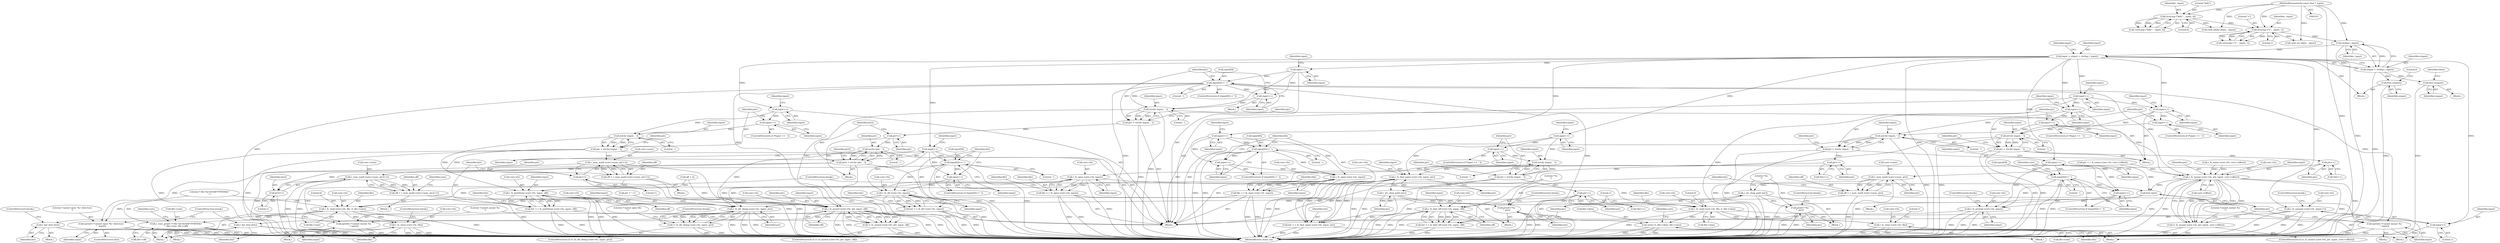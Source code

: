 digraph "0_radare2_65000a7fd9eea62359e6d6714f17b94a99a82edd@API" {
"1000151" [label="(Call,strdup (_input))"];
"1000138" [label="(Call,strncmp (\"v\", _input, 1))"];
"1000127" [label="(Call,strncmp (\"kdir\", _input, 4))"];
"1000103" [label="(MethodParameterIn,const char *_input)"];
"1000147" [label="(Call,input = oinput = strdup (_input))"];
"1000158" [label="(Call,input++)"];
"1000161" [label="(Call,input[0]==' ')"];
"1000167" [label="(Call,input++)"];
"1000171" [label="(Call,strchr (input, ' '))"];
"1000169" [label="(Call,ptr = strchr (input, ' '))"];
"1000181" [label="(Call,ptr++)"];
"1000185" [label="(Call,strchr (ptr, ' '))"];
"1000183" [label="(Call,ptr2 = strchr (ptr, ' '))"];
"1000197" [label="(Call,r_num_math (core->num, ptr2+1))"];
"1000195" [label="(Call,off = r_num_math (core->num, ptr2+1))"];
"1000206" [label="(Call,r_fs_mount (core->fs, ptr, input, off))"];
"1000205" [label="(Call,!r_fs_mount (core->fs, ptr, input, off))"];
"1000214" [label="(Call,eprintf (\"Cannot mount %s\n\", input))"];
"1000201" [label="(Call,ptr2+1)"];
"1000236" [label="(Call,r_fs_mount (core->fs, ptr, input, core->offset))"];
"1000235" [label="(Call,!r_fs_mount (core->fs, ptr, input, core->offset))"];
"1000246" [label="(Call,eprintf (\"Cannot mount %s\n\", input))"];
"1000249" [label="(Call,free (ptr))"];
"1000253" [label="(Call,r_fs_umount (core->fs, input+1))"];
"1000257" [label="(Call,input+1)"];
"1000307" [label="(Call,input++)"];
"1000310" [label="(Call,input[0]==' ')"];
"1000315" [label="(Call,input++)"];
"1000319" [label="(Call,r_fs_dir (core->fs, input))"];
"1000317" [label="(Call,list = r_fs_dir (core->fs, input))"];
"1000336" [label="(Call,r_list_free (list))"];
"1000339" [label="(Call,eprintf (\"Cannot open '%s' directory\n\", input))"];
"1000344" [label="(Call,input++)"];
"1000351" [label="(Call,input++)"];
"1000355" [label="(Call,strchr (input, ' '))"];
"1000353" [label="(Call,ptr = strchr (input, ' '))"];
"1000367" [label="(Call,r_num_math (core->num, ptr+1))"];
"1000365" [label="(Call,off = r_num_math (core->num, ptr+1))"];
"1000376" [label="(Call,r_fs_partitions (core->fs, input, off))"];
"1000374" [label="(Call,list = r_fs_partitions (core->fs, input, off))"];
"1000404" [label="(Call,r_list_free (list))"];
"1000371" [label="(Call,ptr+1)"];
"1000411" [label="(Call,input++)"];
"1000414" [label="(Call,input[0]==' ')"];
"1000419" [label="(Call,input++)"];
"1000423" [label="(Call,r_fs_open (core->fs, input))"];
"1000421" [label="(Call,file = r_fs_open (core->fs, input))"];
"1000431" [label="(Call,r_fs_read (core->fs, file, 0, file->size))"];
"1000440" [label="(Call,r_cons_printf (\"f file %d 0x%08\"PFMT64x\"\n\", file->size, file->off))"];
"1000448" [label="(Call,r_fs_close (core->fs, file))"];
"1000458" [label="(Call,input++)"];
"1000465" [label="(Call,input++)"];
"1000469" [label="(Call,strchr (input, ' '))"];
"1000467" [label="(Call,ptr = strchr (input, ' '))"];
"1000476" [label="(Call,ptr++)"];
"1000522" [label="(Call,r_fs_dir_dump (core->fs, input, ptr))"];
"1000521" [label="(Call,!r_fs_dir_dump (core->fs, input, ptr))"];
"1000485" [label="(Call,r_fs_open (core->fs, input))"];
"1000483" [label="(Call,file = r_fs_open (core->fs, input))"];
"1000493" [label="(Call,r_fs_read (core->fs, file, 0, file->size))"];
"1000502" [label="(Call,write (1, file->data, file->size))"];
"1000510" [label="(Call,r_fs_close (core->fs, file))"];
"1000532" [label="(Call,input++)"];
"1000543" [label="(Call,input++)"];
"1000550" [label="(Call,input++)"];
"1000554" [label="(Call,strchr (input, ' '))"];
"1000552" [label="(Call,ptr = strchr (input, ' '))"];
"1000562" [label="(Call,ptr++)"];
"1000567" [label="(Call,r_fs_find_name (core->fs, input, ptr))"];
"1000565" [label="(Call,list = r_fs_find_name (core->fs, input, ptr))"];
"1000574" [label="(Call,r_str_chop_path (ptr))"];
"1000576" [label="(Call,printf (\"%s\n\", ptr))"];
"1000584" [label="(Call,input++)"];
"1000591" [label="(Call,input++)"];
"1000595" [label="(Call,strchr (input, ' '))"];
"1000593" [label="(Call,ptr = strchr (input, ' '))"];
"1000603" [label="(Call,ptr++)"];
"1000609" [label="(Call,r_num_math (core->num, ptr))"];
"1000607" [label="(Call,off = r_num_math (core->num, ptr))"];
"1000616" [label="(Call,r_fs_find_off (core->fs, input, off))"];
"1000614" [label="(Call,list = r_fs_find_off (core->fs, input, off))"];
"1000623" [label="(Call,r_str_chop_path (ptr))"];
"1000625" [label="(Call,printf (\"%s\n\", ptr))"];
"1000643" [label="(Call,input++)"];
"1000646" [label="(Call,input[0]==' ')"];
"1000651" [label="(Call,input++)"];
"1000653" [label="(Call,r_fs_prompt (core->fs, input))"];
"1000149" [label="(Call,oinput = strdup (_input))"];
"1000639" [label="(Call,free (oinput))"];
"1000672" [label="(Call,free (oinput))"];
"1000133" [label="(Call,cmd_mkdir (data, _input))"];
"1000204" [label="(ControlStructure,if (!r_fs_mount (core->fs, ptr, input, off)))"];
"1000465" [label="(Call,input++)"];
"1000576" [label="(Call,printf (\"%s\n\", ptr))"];
"1000241" [label="(Identifier,input)"];
"1000657" [label="(Identifier,input)"];
"1000359" [label="(Identifier,ptr)"];
"1000137" [label="(Call,!strncmp (\"v\", _input, 1))"];
"1000491" [label="(Identifier,file)"];
"1000523" [label="(Call,core->fs)"];
"1000645" [label="(ControlStructure,if (input[0]==' '))"];
"1000651" [label="(Call,input++)"];
"1000544" [label="(Identifier,input)"];
"1000420" [label="(Identifier,input)"];
"1000507" [label="(Call,file->size)"];
"1000573" [label="(Block,)"];
"1000463" [label="(Identifier,input)"];
"1000367" [label="(Call,r_num_math (core->num, ptr+1))"];
"1000536" [label="(Identifier,input)"];
"1000416" [label="(Identifier,input)"];
"1000203" [label="(Literal,1)"];
"1000492" [label="(Block,)"];
"1000597" [label="(Literal,' ')"];
"1000458" [label="(Call,input++)"];
"1000623" [label="(Call,r_str_chop_path (ptr))"];
"1000166" [label="(Block,)"];
"1000642" [label="(Identifier,false)"];
"1000484" [label="(Identifier,file)"];
"1000552" [label="(Call,ptr = strchr (input, ' '))"];
"1000257" [label="(Call,input+1)"];
"1000503" [label="(Literal,1)"];
"1000357" [label="(Literal,' ')"];
"1000567" [label="(Call,r_fs_find_name (core->fs, input, ptr))"];
"1000187" [label="(Literal,' ')"];
"1000250" [label="(Identifier,ptr)"];
"1000129" [label="(Identifier,_input)"];
"1000604" [label="(Identifier,ptr)"];
"1000442" [label="(Call,file->size)"];
"1000127" [label="(Call,strncmp (\"kdir\", _input, 4))"];
"1000183" [label="(Call,ptr2 = strchr (ptr, ' '))"];
"1000510" [label="(Call,r_fs_close (core->fs, file))"];
"1000609" [label="(Call,r_num_math (core->num, ptr))"];
"1000615" [label="(Identifier,list)"];
"1000201" [label="(Call,ptr2+1)"];
"1000498" [label="(Literal,0)"];
"1000213" [label="(Block,)"];
"1000375" [label="(Identifier,list)"];
"1000548" [label="(Identifier,input)"];
"1000405" [label="(Identifier,list)"];
"1000675" [label="(Literal,0)"];
"1000432" [label="(Call,core->fs)"];
"1000676" [label="(MethodReturn,static int)"];
"1000139" [label="(Literal,\"v\")"];
"1000260" [label="(ControlStructure,break;)"];
"1000473" [label="(Identifier,ptr)"];
"1000553" [label="(Identifier,ptr)"];
"1000175" [label="(Identifier,ptr)"];
"1000371" [label="(Call,ptr+1)"];
"1000497" [label="(Identifier,file)"];
"1000624" [label="(Identifier,ptr)"];
"1000456" [label="(ControlStructure,break;)"];
"1000312" [label="(Identifier,input)"];
"1000450" [label="(Identifier,core)"];
"1000325" [label="(Identifier,list)"];
"1000308" [label="(Identifier,input)"];
"1000355" [label="(Call,strchr (input, ' '))"];
"1000172" [label="(Identifier,input)"];
"1000470" [label="(Identifier,input)"];
"1000246" [label="(Call,eprintf (\"Cannot mount %s\n\", input))"];
"1000404" [label="(Call,r_list_free (list))"];
"1000486" [label="(Call,core->fs)"];
"1000181" [label="(Call,ptr++)"];
"1000316" [label="(Identifier,input)"];
"1000594" [label="(Identifier,ptr)"];
"1000339" [label="(Call,eprintf (\"Cannot open '%s' directory\n\", input))"];
"1000185" [label="(Call,strchr (ptr, ' '))"];
"1000423" [label="(Call,r_fs_open (core->fs, input))"];
"1000165" [label="(Literal,' ')"];
"1000460" [label="(ControlStructure,if (*input == ' '))"];
"1000173" [label="(Literal,' ')"];
"1000258" [label="(Identifier,input)"];
"1000520" [label="(ControlStructure,if (!r_fs_dir_dump (core->fs, input, ptr)))"];
"1000526" [label="(Identifier,input)"];
"1000596" [label="(Identifier,input)"];
"1000336" [label="(Call,r_list_free (list))"];
"1000366" [label="(Identifier,off)"];
"1000592" [label="(Identifier,input)"];
"1000168" [label="(Identifier,input)"];
"1000480" [label="(Call,ptr = \"./\")"];
"1000568" [label="(Call,core->fs)"];
"1000152" [label="(Identifier,_input)"];
"1000253" [label="(Call,r_fs_umount (core->fs, input+1))"];
"1000424" [label="(Call,core->fs)"];
"1000565" [label="(Call,list = r_fs_find_name (core->fs, input, ptr))"];
"1000625" [label="(Call,printf (\"%s\n\", ptr))"];
"1000212" [label="(Identifier,off)"];
"1000381" [label="(Identifier,off)"];
"1000429" [label="(Identifier,file)"];
"1000159" [label="(Identifier,input)"];
"1000198" [label="(Call,core->num)"];
"1000140" [label="(Identifier,_input)"];
"1000537" [label="(Block,)"];
"1000162" [label="(Call,input[0])"];
"1000595" [label="(Call,strchr (input, ' '))"];
"1000418" [label="(Literal,' ')"];
"1000485" [label="(Call,r_fs_open (core->fs, input))"];
"1000138" [label="(Call,strncmp (\"v\", _input, 1))"];
"1000415" [label="(Call,input[0])"];
"1000419" [label="(Call,input++)"];
"1000341" [label="(Identifier,input)"];
"1000144" [label="(Call,cmd_mv (data, _input))"];
"1000550" [label="(Call,input++)"];
"1000554" [label="(Call,strchr (input, ' '))"];
"1000345" [label="(Identifier,input)"];
"1000259" [label="(Literal,1)"];
"1000571" [label="(Identifier,input)"];
"1000577" [label="(Literal,\"%s\n\")"];
"1000672" [label="(Call,free (oinput))"];
"1000189" [label="(Identifier,ptr2)"];
"1000376" [label="(Call,r_fs_partitions (core->fs, input, off))"];
"1000555" [label="(Identifier,input)"];
"1000384" [label="(Block,)"];
"1000235" [label="(Call,!r_fs_mount (core->fs, ptr, input, core->offset))"];
"1000323" [label="(Identifier,input)"];
"1000245" [label="(Block,)"];
"1000242" [label="(Call,core->offset)"];
"1000326" [label="(Block,)"];
"1000352" [label="(Identifier,input)"];
"1000437" [label="(Call,file->size)"];
"1000148" [label="(Identifier,input)"];
"1000530" [label="(ControlStructure,break;)"];
"1000412" [label="(Identifier,input)"];
"1000543" [label="(Call,input++)"];
"1000511" [label="(Call,core->fs)"];
"1000561" [label="(Call,*ptr++)"];
"1000448" [label="(Call,r_fs_close (core->fs, file))"];
"1000216" [label="(Identifier,input)"];
"1000427" [label="(Identifier,input)"];
"1000586" [label="(ControlStructure,if (*input == ' '))"];
"1000643" [label="(Call,input++)"];
"1000582" [label="(ControlStructure,break;)"];
"1000104" [label="(Block,)"];
"1000655" [label="(Identifier,core)"];
"1000151" [label="(Call,strdup (_input))"];
"1000169" [label="(Call,ptr = strchr (input, ' '))"];
"1000459" [label="(Identifier,input)"];
"1000493" [label="(Call,r_fs_read (core->fs, file, 0, file->size))"];
"1000190" [label="(Block,)"];
"1000161" [label="(Call,input[0]==' ')"];
"1000532" [label="(Call,input++)"];
"1000452" [label="(Identifier,file)"];
"1000440" [label="(Call,r_cons_printf (\"f file %d 0x%08\"PFMT64x\"\n\", file->size, file->off))"];
"1000409" [label="(ControlStructure,break;)"];
"1000613" [label="(Identifier,ptr)"];
"1000254" [label="(Call,core->fs)"];
"1000476" [label="(Call,ptr++)"];
"1000499" [label="(Call,file->size)"];
"1000585" [label="(Identifier,input)"];
"1000626" [label="(Literal,\"%s\n\")"];
"1000141" [label="(Literal,1)"];
"1000627" [label="(Identifier,ptr)"];
"1000186" [label="(Identifier,ptr)"];
"1000184" [label="(Identifier,ptr2)"];
"1000411" [label="(Call,input++)"];
"1000309" [label="(ControlStructure,if (input[0]==' '))"];
"1000435" [label="(Identifier,file)"];
"1000195" [label="(Call,off = r_num_math (core->num, ptr2+1))"];
"1000342" [label="(ControlStructure,break;)"];
"1000383" [label="(Identifier,list)"];
"1000558" [label="(Identifier,ptr)"];
"1000155" [label="(Identifier,input)"];
"1000314" [label="(Literal,' ')"];
"1000380" [label="(Identifier,input)"];
"1000638" [label="(Block,)"];
"1000337" [label="(Identifier,list)"];
"1000521" [label="(Call,!r_fs_dir_dump (core->fs, input, ptr))"];
"1000644" [label="(Identifier,input)"];
"1000377" [label="(Call,core->fs)"];
"1000647" [label="(Call,input[0])"];
"1000315" [label="(Call,input++)"];
"1000211" [label="(Identifier,input)"];
"1000344" [label="(Call,input++)"];
"1000240" [label="(Identifier,ptr)"];
"1000234" [label="(ControlStructure,if (!r_fs_mount (core->fs, ptr, input, core->offset)))"];
"1000441" [label="(Literal,\"f file %d 0x%08\"PFMT64x\"\n\")"];
"1000489" [label="(Identifier,input)"];
"1000197" [label="(Call,r_num_math (core->num, ptr2+1))"];
"1000126" [label="(Call,!strncmp (\"kdir\", _input, 4))"];
"1000475" [label="(Call,*ptr++)"];
"1000620" [label="(Identifier,input)"];
"1000248" [label="(Identifier,input)"];
"1000374" [label="(Call,list = r_fs_partitions (core->fs, input, off))"];
"1000468" [label="(Identifier,ptr)"];
"1000318" [label="(Identifier,list)"];
"1000176" [label="(Block,)"];
"1000431" [label="(Call,r_fs_read (core->fs, file, 0, file->size))"];
"1000614" [label="(Call,list = r_fs_find_off (core->fs, input, off))"];
"1000170" [label="(Identifier,ptr)"];
"1000658" [label="(ControlStructure,break;)"];
"1000351" [label="(Call,input++)"];
"1000650" [label="(Literal,' ')"];
"1000639" [label="(Call,free (oinput))"];
"1000494" [label="(Call,core->fs)"];
"1000522" [label="(Call,r_fs_dir_dump (core->fs, input, ptr))"];
"1000516" [label="(Literal,1)"];
"1000483" [label="(Call,file = r_fs_open (core->fs, input))"];
"1000654" [label="(Call,core->fs)"];
"1000158" [label="(Call,input++)"];
"1000196" [label="(Identifier,off)"];
"1000346" [label="(ControlStructure,if (*input == ' '))"];
"1000502" [label="(Call,write (1, file->data, file->size))"];
"1000349" [label="(Identifier,input)"];
"1000149" [label="(Call,oinput = strdup (_input))"];
"1000163" [label="(Identifier,input)"];
"1000607" [label="(Call,off = r_num_math (core->num, ptr))"];
"1000223" [label="(Call,r_fs_name (core->fs, core->offset))"];
"1000445" [label="(Call,file->off)"];
"1000545" [label="(ControlStructure,if (*input == ' '))"];
"1000365" [label="(Call,off = r_num_math (core->num, ptr+1))"];
"1000574" [label="(Call,r_str_chop_path (ptr))"];
"1000617" [label="(Call,core->fs)"];
"1000467" [label="(Call,ptr = strchr (input, ' '))"];
"1000572" [label="(Identifier,ptr)"];
"1000147" [label="(Call,input = oinput = strdup (_input))"];
"1000562" [label="(Call,ptr++)"];
"1000563" [label="(Identifier,ptr)"];
"1000471" [label="(Literal,' ')"];
"1000449" [label="(Call,core->fs)"];
"1000602" [label="(Call,*ptr++)"];
"1000591" [label="(Call,input++)"];
"1000512" [label="(Identifier,core)"];
"1000207" [label="(Call,core->fs)"];
"1000320" [label="(Call,core->fs)"];
"1000414" [label="(Call,input[0]==' ')"];
"1000603" [label="(Call,ptr++)"];
"1000338" [label="(ControlStructure,else)"];
"1000529" [label="(Literal,\"Cannot open file\n\")"];
"1000610" [label="(Call,core->num)"];
"1000646" [label="(Call,input[0]==' ')"];
"1000653" [label="(Call,r_fs_prompt (core->fs, input))"];
"1000156" [label="(Block,)"];
"1000477" [label="(Identifier,ptr)"];
"1000575" [label="(Identifier,ptr)"];
"1000128" [label="(Literal,\"kdir\")"];
"1000599" [label="(Identifier,ptr)"];
"1000372" [label="(Identifier,ptr)"];
"1000589" [label="(Identifier,input)"];
"1000584" [label="(Call,input++)"];
"1000150" [label="(Identifier,oinput)"];
"1000436" [label="(Literal,0)"];
"1000218" [label="(Block,)"];
"1000469" [label="(Call,strchr (input, ' '))"];
"1000608" [label="(Identifier,off)"];
"1000210" [label="(Identifier,ptr)"];
"1000368" [label="(Call,core->num)"];
"1000648" [label="(Identifier,input)"];
"1000247" [label="(Literal,\"Cannot mount %s\n\")"];
"1000354" [label="(Identifier,ptr)"];
"1000182" [label="(Identifier,ptr)"];
"1000640" [label="(Identifier,oinput)"];
"1000514" [label="(Identifier,file)"];
"1000578" [label="(Identifier,ptr)"];
"1000622" [label="(Block,)"];
"1000251" [label="(ControlStructure,break;)"];
"1000600" [label="(Block,)"];
"1000171" [label="(Call,strchr (input, ' '))"];
"1000214" [label="(Call,eprintf (\"Cannot mount %s\n\", input))"];
"1000311" [label="(Call,input[0])"];
"1000130" [label="(Literal,4)"];
"1000205" [label="(Call,!r_fs_mount (core->fs, ptr, input, off))"];
"1000559" [label="(Block,)"];
"1000236" [label="(Call,r_fs_mount (core->fs, ptr, input, core->offset))"];
"1000566" [label="(Identifier,list)"];
"1000249" [label="(Call,free (ptr))"];
"1000466" [label="(Identifier,input)"];
"1000621" [label="(Identifier,off)"];
"1000593" [label="(Call,ptr = strchr (input, ' '))"];
"1000413" [label="(ControlStructure,if (input[0]==' '))"];
"1000103" [label="(MethodParameterIn,const char *_input)"];
"1000106" [label="(Call,off = 0)"];
"1000356" [label="(Identifier,input)"];
"1000616" [label="(Call,r_fs_find_off (core->fs, input, off))"];
"1000221" [label="(Call,ptr = r_fs_name (core->fs, core->offset))"];
"1000373" [label="(Literal,1)"];
"1000215" [label="(Literal,\"Cannot mount %s\n\")"];
"1000237" [label="(Call,core->fs)"];
"1000206" [label="(Call,r_fs_mount (core->fs, ptr, input, off))"];
"1000319" [label="(Call,r_fs_dir (core->fs, input))"];
"1000551" [label="(Identifier,input)"];
"1000556" [label="(Literal,' ')"];
"1000340" [label="(Literal,\"Cannot open '%s' directory\n\")"];
"1000430" [label="(Block,)"];
"1000421" [label="(Call,file = r_fs_open (core->fs, input))"];
"1000504" [label="(Call,file->data)"];
"1000631" [label="(ControlStructure,break;)"];
"1000317" [label="(Call,list = r_fs_dir (core->fs, input))"];
"1000360" [label="(Block,)"];
"1000208" [label="(Identifier,core)"];
"1000422" [label="(Identifier,file)"];
"1000673" [label="(Identifier,oinput)"];
"1000307" [label="(Call,input++)"];
"1000160" [label="(ControlStructure,if (input[0]==' '))"];
"1000353" [label="(Call,ptr = strchr (input, ' '))"];
"1000202" [label="(Identifier,ptr2)"];
"1000167" [label="(Call,input++)"];
"1000652" [label="(Identifier,input)"];
"1000527" [label="(Identifier,ptr)"];
"1000310" [label="(Call,input[0]==' ')"];
"1000533" [label="(Identifier,input)"];
"1000151" -> "1000149"  [label="AST: "];
"1000151" -> "1000152"  [label="CFG: "];
"1000152" -> "1000151"  [label="AST: "];
"1000149" -> "1000151"  [label="CFG: "];
"1000151" -> "1000676"  [label="DDG: "];
"1000151" -> "1000147"  [label="DDG: "];
"1000151" -> "1000149"  [label="DDG: "];
"1000138" -> "1000151"  [label="DDG: "];
"1000103" -> "1000151"  [label="DDG: "];
"1000138" -> "1000137"  [label="AST: "];
"1000138" -> "1000141"  [label="CFG: "];
"1000139" -> "1000138"  [label="AST: "];
"1000140" -> "1000138"  [label="AST: "];
"1000141" -> "1000138"  [label="AST: "];
"1000137" -> "1000138"  [label="CFG: "];
"1000138" -> "1000137"  [label="DDG: "];
"1000138" -> "1000137"  [label="DDG: "];
"1000138" -> "1000137"  [label="DDG: "];
"1000127" -> "1000138"  [label="DDG: "];
"1000103" -> "1000138"  [label="DDG: "];
"1000138" -> "1000144"  [label="DDG: "];
"1000127" -> "1000126"  [label="AST: "];
"1000127" -> "1000130"  [label="CFG: "];
"1000128" -> "1000127"  [label="AST: "];
"1000129" -> "1000127"  [label="AST: "];
"1000130" -> "1000127"  [label="AST: "];
"1000126" -> "1000127"  [label="CFG: "];
"1000127" -> "1000126"  [label="DDG: "];
"1000127" -> "1000126"  [label="DDG: "];
"1000127" -> "1000126"  [label="DDG: "];
"1000103" -> "1000127"  [label="DDG: "];
"1000127" -> "1000133"  [label="DDG: "];
"1000103" -> "1000101"  [label="AST: "];
"1000103" -> "1000676"  [label="DDG: "];
"1000103" -> "1000133"  [label="DDG: "];
"1000103" -> "1000144"  [label="DDG: "];
"1000147" -> "1000104"  [label="AST: "];
"1000147" -> "1000149"  [label="CFG: "];
"1000148" -> "1000147"  [label="AST: "];
"1000149" -> "1000147"  [label="AST: "];
"1000155" -> "1000147"  [label="CFG: "];
"1000147" -> "1000676"  [label="DDG: "];
"1000149" -> "1000147"  [label="DDG: "];
"1000147" -> "1000158"  [label="DDG: "];
"1000147" -> "1000253"  [label="DDG: "];
"1000147" -> "1000257"  [label="DDG: "];
"1000147" -> "1000307"  [label="DDG: "];
"1000147" -> "1000344"  [label="DDG: "];
"1000147" -> "1000411"  [label="DDG: "];
"1000147" -> "1000458"  [label="DDG: "];
"1000147" -> "1000532"  [label="DDG: "];
"1000147" -> "1000543"  [label="DDG: "];
"1000147" -> "1000584"  [label="DDG: "];
"1000147" -> "1000643"  [label="DDG: "];
"1000158" -> "1000156"  [label="AST: "];
"1000158" -> "1000159"  [label="CFG: "];
"1000159" -> "1000158"  [label="AST: "];
"1000163" -> "1000158"  [label="CFG: "];
"1000158" -> "1000161"  [label="DDG: "];
"1000158" -> "1000167"  [label="DDG: "];
"1000158" -> "1000171"  [label="DDG: "];
"1000161" -> "1000160"  [label="AST: "];
"1000161" -> "1000165"  [label="CFG: "];
"1000162" -> "1000161"  [label="AST: "];
"1000165" -> "1000161"  [label="AST: "];
"1000168" -> "1000161"  [label="CFG: "];
"1000170" -> "1000161"  [label="CFG: "];
"1000161" -> "1000676"  [label="DDG: "];
"1000161" -> "1000676"  [label="DDG: "];
"1000161" -> "1000167"  [label="DDG: "];
"1000161" -> "1000171"  [label="DDG: "];
"1000161" -> "1000206"  [label="DDG: "];
"1000161" -> "1000214"  [label="DDG: "];
"1000161" -> "1000236"  [label="DDG: "];
"1000161" -> "1000246"  [label="DDG: "];
"1000167" -> "1000166"  [label="AST: "];
"1000167" -> "1000168"  [label="CFG: "];
"1000168" -> "1000167"  [label="AST: "];
"1000170" -> "1000167"  [label="CFG: "];
"1000167" -> "1000171"  [label="DDG: "];
"1000171" -> "1000169"  [label="AST: "];
"1000171" -> "1000173"  [label="CFG: "];
"1000172" -> "1000171"  [label="AST: "];
"1000173" -> "1000171"  [label="AST: "];
"1000169" -> "1000171"  [label="CFG: "];
"1000171" -> "1000676"  [label="DDG: "];
"1000171" -> "1000169"  [label="DDG: "];
"1000171" -> "1000169"  [label="DDG: "];
"1000171" -> "1000206"  [label="DDG: "];
"1000171" -> "1000236"  [label="DDG: "];
"1000169" -> "1000156"  [label="AST: "];
"1000170" -> "1000169"  [label="AST: "];
"1000175" -> "1000169"  [label="CFG: "];
"1000169" -> "1000676"  [label="DDG: "];
"1000169" -> "1000181"  [label="DDG: "];
"1000181" -> "1000176"  [label="AST: "];
"1000181" -> "1000182"  [label="CFG: "];
"1000182" -> "1000181"  [label="AST: "];
"1000184" -> "1000181"  [label="CFG: "];
"1000181" -> "1000185"  [label="DDG: "];
"1000185" -> "1000183"  [label="AST: "];
"1000185" -> "1000187"  [label="CFG: "];
"1000186" -> "1000185"  [label="AST: "];
"1000187" -> "1000185"  [label="AST: "];
"1000183" -> "1000185"  [label="CFG: "];
"1000185" -> "1000183"  [label="DDG: "];
"1000185" -> "1000183"  [label="DDG: "];
"1000185" -> "1000206"  [label="DDG: "];
"1000183" -> "1000176"  [label="AST: "];
"1000184" -> "1000183"  [label="AST: "];
"1000189" -> "1000183"  [label="CFG: "];
"1000183" -> "1000676"  [label="DDG: "];
"1000183" -> "1000676"  [label="DDG: "];
"1000183" -> "1000197"  [label="DDG: "];
"1000183" -> "1000201"  [label="DDG: "];
"1000197" -> "1000195"  [label="AST: "];
"1000197" -> "1000201"  [label="CFG: "];
"1000198" -> "1000197"  [label="AST: "];
"1000201" -> "1000197"  [label="AST: "];
"1000195" -> "1000197"  [label="CFG: "];
"1000197" -> "1000676"  [label="DDG: "];
"1000197" -> "1000676"  [label="DDG: "];
"1000197" -> "1000195"  [label="DDG: "];
"1000197" -> "1000195"  [label="DDG: "];
"1000195" -> "1000190"  [label="AST: "];
"1000196" -> "1000195"  [label="AST: "];
"1000208" -> "1000195"  [label="CFG: "];
"1000195" -> "1000676"  [label="DDG: "];
"1000195" -> "1000206"  [label="DDG: "];
"1000206" -> "1000205"  [label="AST: "];
"1000206" -> "1000212"  [label="CFG: "];
"1000207" -> "1000206"  [label="AST: "];
"1000210" -> "1000206"  [label="AST: "];
"1000211" -> "1000206"  [label="AST: "];
"1000212" -> "1000206"  [label="AST: "];
"1000205" -> "1000206"  [label="CFG: "];
"1000206" -> "1000676"  [label="DDG: "];
"1000206" -> "1000676"  [label="DDG: "];
"1000206" -> "1000676"  [label="DDG: "];
"1000206" -> "1000676"  [label="DDG: "];
"1000206" -> "1000205"  [label="DDG: "];
"1000206" -> "1000205"  [label="DDG: "];
"1000206" -> "1000205"  [label="DDG: "];
"1000206" -> "1000205"  [label="DDG: "];
"1000106" -> "1000206"  [label="DDG: "];
"1000206" -> "1000214"  [label="DDG: "];
"1000205" -> "1000204"  [label="AST: "];
"1000215" -> "1000205"  [label="CFG: "];
"1000251" -> "1000205"  [label="CFG: "];
"1000205" -> "1000676"  [label="DDG: "];
"1000205" -> "1000676"  [label="DDG: "];
"1000214" -> "1000213"  [label="AST: "];
"1000214" -> "1000216"  [label="CFG: "];
"1000215" -> "1000214"  [label="AST: "];
"1000216" -> "1000214"  [label="AST: "];
"1000251" -> "1000214"  [label="CFG: "];
"1000214" -> "1000676"  [label="DDG: "];
"1000214" -> "1000676"  [label="DDG: "];
"1000201" -> "1000203"  [label="CFG: "];
"1000202" -> "1000201"  [label="AST: "];
"1000203" -> "1000201"  [label="AST: "];
"1000201" -> "1000676"  [label="DDG: "];
"1000236" -> "1000235"  [label="AST: "];
"1000236" -> "1000242"  [label="CFG: "];
"1000237" -> "1000236"  [label="AST: "];
"1000240" -> "1000236"  [label="AST: "];
"1000241" -> "1000236"  [label="AST: "];
"1000242" -> "1000236"  [label="AST: "];
"1000235" -> "1000236"  [label="CFG: "];
"1000236" -> "1000676"  [label="DDG: "];
"1000236" -> "1000676"  [label="DDG: "];
"1000236" -> "1000676"  [label="DDG: "];
"1000236" -> "1000235"  [label="DDG: "];
"1000236" -> "1000235"  [label="DDG: "];
"1000236" -> "1000235"  [label="DDG: "];
"1000236" -> "1000235"  [label="DDG: "];
"1000223" -> "1000236"  [label="DDG: "];
"1000223" -> "1000236"  [label="DDG: "];
"1000221" -> "1000236"  [label="DDG: "];
"1000236" -> "1000246"  [label="DDG: "];
"1000236" -> "1000249"  [label="DDG: "];
"1000235" -> "1000234"  [label="AST: "];
"1000247" -> "1000235"  [label="CFG: "];
"1000250" -> "1000235"  [label="CFG: "];
"1000235" -> "1000676"  [label="DDG: "];
"1000235" -> "1000676"  [label="DDG: "];
"1000246" -> "1000245"  [label="AST: "];
"1000246" -> "1000248"  [label="CFG: "];
"1000247" -> "1000246"  [label="AST: "];
"1000248" -> "1000246"  [label="AST: "];
"1000250" -> "1000246"  [label="CFG: "];
"1000246" -> "1000676"  [label="DDG: "];
"1000246" -> "1000676"  [label="DDG: "];
"1000249" -> "1000218"  [label="AST: "];
"1000249" -> "1000250"  [label="CFG: "];
"1000250" -> "1000249"  [label="AST: "];
"1000251" -> "1000249"  [label="CFG: "];
"1000249" -> "1000676"  [label="DDG: "];
"1000221" -> "1000249"  [label="DDG: "];
"1000253" -> "1000156"  [label="AST: "];
"1000253" -> "1000257"  [label="CFG: "];
"1000254" -> "1000253"  [label="AST: "];
"1000257" -> "1000253"  [label="AST: "];
"1000260" -> "1000253"  [label="CFG: "];
"1000253" -> "1000676"  [label="DDG: "];
"1000253" -> "1000676"  [label="DDG: "];
"1000253" -> "1000676"  [label="DDG: "];
"1000257" -> "1000259"  [label="CFG: "];
"1000258" -> "1000257"  [label="AST: "];
"1000259" -> "1000257"  [label="AST: "];
"1000257" -> "1000676"  [label="DDG: "];
"1000307" -> "1000156"  [label="AST: "];
"1000307" -> "1000308"  [label="CFG: "];
"1000308" -> "1000307"  [label="AST: "];
"1000312" -> "1000307"  [label="CFG: "];
"1000307" -> "1000310"  [label="DDG: "];
"1000307" -> "1000315"  [label="DDG: "];
"1000307" -> "1000319"  [label="DDG: "];
"1000310" -> "1000309"  [label="AST: "];
"1000310" -> "1000314"  [label="CFG: "];
"1000311" -> "1000310"  [label="AST: "];
"1000314" -> "1000310"  [label="AST: "];
"1000316" -> "1000310"  [label="CFG: "];
"1000318" -> "1000310"  [label="CFG: "];
"1000310" -> "1000676"  [label="DDG: "];
"1000310" -> "1000676"  [label="DDG: "];
"1000310" -> "1000315"  [label="DDG: "];
"1000310" -> "1000319"  [label="DDG: "];
"1000310" -> "1000339"  [label="DDG: "];
"1000315" -> "1000309"  [label="AST: "];
"1000315" -> "1000316"  [label="CFG: "];
"1000316" -> "1000315"  [label="AST: "];
"1000318" -> "1000315"  [label="CFG: "];
"1000315" -> "1000319"  [label="DDG: "];
"1000319" -> "1000317"  [label="AST: "];
"1000319" -> "1000323"  [label="CFG: "];
"1000320" -> "1000319"  [label="AST: "];
"1000323" -> "1000319"  [label="AST: "];
"1000317" -> "1000319"  [label="CFG: "];
"1000319" -> "1000676"  [label="DDG: "];
"1000319" -> "1000676"  [label="DDG: "];
"1000319" -> "1000317"  [label="DDG: "];
"1000319" -> "1000317"  [label="DDG: "];
"1000319" -> "1000339"  [label="DDG: "];
"1000317" -> "1000156"  [label="AST: "];
"1000318" -> "1000317"  [label="AST: "];
"1000325" -> "1000317"  [label="CFG: "];
"1000317" -> "1000676"  [label="DDG: "];
"1000317" -> "1000676"  [label="DDG: "];
"1000317" -> "1000336"  [label="DDG: "];
"1000336" -> "1000326"  [label="AST: "];
"1000336" -> "1000337"  [label="CFG: "];
"1000337" -> "1000336"  [label="AST: "];
"1000342" -> "1000336"  [label="CFG: "];
"1000336" -> "1000676"  [label="DDG: "];
"1000336" -> "1000676"  [label="DDG: "];
"1000339" -> "1000338"  [label="AST: "];
"1000339" -> "1000341"  [label="CFG: "];
"1000340" -> "1000339"  [label="AST: "];
"1000341" -> "1000339"  [label="AST: "];
"1000342" -> "1000339"  [label="CFG: "];
"1000339" -> "1000676"  [label="DDG: "];
"1000339" -> "1000676"  [label="DDG: "];
"1000344" -> "1000156"  [label="AST: "];
"1000344" -> "1000345"  [label="CFG: "];
"1000345" -> "1000344"  [label="AST: "];
"1000349" -> "1000344"  [label="CFG: "];
"1000344" -> "1000351"  [label="DDG: "];
"1000344" -> "1000355"  [label="DDG: "];
"1000351" -> "1000346"  [label="AST: "];
"1000351" -> "1000352"  [label="CFG: "];
"1000352" -> "1000351"  [label="AST: "];
"1000354" -> "1000351"  [label="CFG: "];
"1000351" -> "1000355"  [label="DDG: "];
"1000355" -> "1000353"  [label="AST: "];
"1000355" -> "1000357"  [label="CFG: "];
"1000356" -> "1000355"  [label="AST: "];
"1000357" -> "1000355"  [label="AST: "];
"1000353" -> "1000355"  [label="CFG: "];
"1000355" -> "1000353"  [label="DDG: "];
"1000355" -> "1000353"  [label="DDG: "];
"1000355" -> "1000376"  [label="DDG: "];
"1000353" -> "1000156"  [label="AST: "];
"1000354" -> "1000353"  [label="AST: "];
"1000359" -> "1000353"  [label="CFG: "];
"1000353" -> "1000676"  [label="DDG: "];
"1000353" -> "1000676"  [label="DDG: "];
"1000353" -> "1000367"  [label="DDG: "];
"1000353" -> "1000371"  [label="DDG: "];
"1000367" -> "1000365"  [label="AST: "];
"1000367" -> "1000371"  [label="CFG: "];
"1000368" -> "1000367"  [label="AST: "];
"1000371" -> "1000367"  [label="AST: "];
"1000365" -> "1000367"  [label="CFG: "];
"1000367" -> "1000676"  [label="DDG: "];
"1000367" -> "1000676"  [label="DDG: "];
"1000367" -> "1000365"  [label="DDG: "];
"1000367" -> "1000365"  [label="DDG: "];
"1000365" -> "1000360"  [label="AST: "];
"1000366" -> "1000365"  [label="AST: "];
"1000375" -> "1000365"  [label="CFG: "];
"1000365" -> "1000676"  [label="DDG: "];
"1000365" -> "1000376"  [label="DDG: "];
"1000376" -> "1000374"  [label="AST: "];
"1000376" -> "1000381"  [label="CFG: "];
"1000377" -> "1000376"  [label="AST: "];
"1000380" -> "1000376"  [label="AST: "];
"1000381" -> "1000376"  [label="AST: "];
"1000374" -> "1000376"  [label="CFG: "];
"1000376" -> "1000676"  [label="DDG: "];
"1000376" -> "1000676"  [label="DDG: "];
"1000376" -> "1000676"  [label="DDG: "];
"1000376" -> "1000374"  [label="DDG: "];
"1000376" -> "1000374"  [label="DDG: "];
"1000376" -> "1000374"  [label="DDG: "];
"1000106" -> "1000376"  [label="DDG: "];
"1000374" -> "1000156"  [label="AST: "];
"1000375" -> "1000374"  [label="AST: "];
"1000383" -> "1000374"  [label="CFG: "];
"1000374" -> "1000676"  [label="DDG: "];
"1000374" -> "1000676"  [label="DDG: "];
"1000374" -> "1000404"  [label="DDG: "];
"1000404" -> "1000384"  [label="AST: "];
"1000404" -> "1000405"  [label="CFG: "];
"1000405" -> "1000404"  [label="AST: "];
"1000409" -> "1000404"  [label="CFG: "];
"1000404" -> "1000676"  [label="DDG: "];
"1000404" -> "1000676"  [label="DDG: "];
"1000371" -> "1000373"  [label="CFG: "];
"1000372" -> "1000371"  [label="AST: "];
"1000373" -> "1000371"  [label="AST: "];
"1000371" -> "1000676"  [label="DDG: "];
"1000411" -> "1000156"  [label="AST: "];
"1000411" -> "1000412"  [label="CFG: "];
"1000412" -> "1000411"  [label="AST: "];
"1000416" -> "1000411"  [label="CFG: "];
"1000411" -> "1000414"  [label="DDG: "];
"1000411" -> "1000419"  [label="DDG: "];
"1000411" -> "1000423"  [label="DDG: "];
"1000414" -> "1000413"  [label="AST: "];
"1000414" -> "1000418"  [label="CFG: "];
"1000415" -> "1000414"  [label="AST: "];
"1000418" -> "1000414"  [label="AST: "];
"1000420" -> "1000414"  [label="CFG: "];
"1000422" -> "1000414"  [label="CFG: "];
"1000414" -> "1000676"  [label="DDG: "];
"1000414" -> "1000676"  [label="DDG: "];
"1000414" -> "1000419"  [label="DDG: "];
"1000414" -> "1000423"  [label="DDG: "];
"1000419" -> "1000413"  [label="AST: "];
"1000419" -> "1000420"  [label="CFG: "];
"1000420" -> "1000419"  [label="AST: "];
"1000422" -> "1000419"  [label="CFG: "];
"1000419" -> "1000423"  [label="DDG: "];
"1000423" -> "1000421"  [label="AST: "];
"1000423" -> "1000427"  [label="CFG: "];
"1000424" -> "1000423"  [label="AST: "];
"1000427" -> "1000423"  [label="AST: "];
"1000421" -> "1000423"  [label="CFG: "];
"1000423" -> "1000676"  [label="DDG: "];
"1000423" -> "1000676"  [label="DDG: "];
"1000423" -> "1000421"  [label="DDG: "];
"1000423" -> "1000421"  [label="DDG: "];
"1000423" -> "1000431"  [label="DDG: "];
"1000421" -> "1000156"  [label="AST: "];
"1000422" -> "1000421"  [label="AST: "];
"1000429" -> "1000421"  [label="CFG: "];
"1000421" -> "1000676"  [label="DDG: "];
"1000421" -> "1000676"  [label="DDG: "];
"1000421" -> "1000431"  [label="DDG: "];
"1000431" -> "1000430"  [label="AST: "];
"1000431" -> "1000437"  [label="CFG: "];
"1000432" -> "1000431"  [label="AST: "];
"1000435" -> "1000431"  [label="AST: "];
"1000436" -> "1000431"  [label="AST: "];
"1000437" -> "1000431"  [label="AST: "];
"1000441" -> "1000431"  [label="CFG: "];
"1000431" -> "1000676"  [label="DDG: "];
"1000431" -> "1000440"  [label="DDG: "];
"1000431" -> "1000448"  [label="DDG: "];
"1000431" -> "1000448"  [label="DDG: "];
"1000440" -> "1000430"  [label="AST: "];
"1000440" -> "1000445"  [label="CFG: "];
"1000441" -> "1000440"  [label="AST: "];
"1000442" -> "1000440"  [label="AST: "];
"1000445" -> "1000440"  [label="AST: "];
"1000450" -> "1000440"  [label="CFG: "];
"1000440" -> "1000676"  [label="DDG: "];
"1000440" -> "1000676"  [label="DDG: "];
"1000440" -> "1000676"  [label="DDG: "];
"1000448" -> "1000430"  [label="AST: "];
"1000448" -> "1000452"  [label="CFG: "];
"1000449" -> "1000448"  [label="AST: "];
"1000452" -> "1000448"  [label="AST: "];
"1000456" -> "1000448"  [label="CFG: "];
"1000448" -> "1000676"  [label="DDG: "];
"1000448" -> "1000676"  [label="DDG: "];
"1000448" -> "1000676"  [label="DDG: "];
"1000458" -> "1000156"  [label="AST: "];
"1000458" -> "1000459"  [label="CFG: "];
"1000459" -> "1000458"  [label="AST: "];
"1000463" -> "1000458"  [label="CFG: "];
"1000458" -> "1000465"  [label="DDG: "];
"1000458" -> "1000469"  [label="DDG: "];
"1000465" -> "1000460"  [label="AST: "];
"1000465" -> "1000466"  [label="CFG: "];
"1000466" -> "1000465"  [label="AST: "];
"1000468" -> "1000465"  [label="CFG: "];
"1000465" -> "1000469"  [label="DDG: "];
"1000469" -> "1000467"  [label="AST: "];
"1000469" -> "1000471"  [label="CFG: "];
"1000470" -> "1000469"  [label="AST: "];
"1000471" -> "1000469"  [label="AST: "];
"1000467" -> "1000469"  [label="CFG: "];
"1000469" -> "1000467"  [label="DDG: "];
"1000469" -> "1000467"  [label="DDG: "];
"1000469" -> "1000485"  [label="DDG: "];
"1000467" -> "1000156"  [label="AST: "];
"1000468" -> "1000467"  [label="AST: "];
"1000473" -> "1000467"  [label="CFG: "];
"1000467" -> "1000676"  [label="DDG: "];
"1000467" -> "1000476"  [label="DDG: "];
"1000476" -> "1000475"  [label="AST: "];
"1000476" -> "1000477"  [label="CFG: "];
"1000477" -> "1000476"  [label="AST: "];
"1000475" -> "1000476"  [label="CFG: "];
"1000476" -> "1000676"  [label="DDG: "];
"1000476" -> "1000522"  [label="DDG: "];
"1000522" -> "1000521"  [label="AST: "];
"1000522" -> "1000527"  [label="CFG: "];
"1000523" -> "1000522"  [label="AST: "];
"1000526" -> "1000522"  [label="AST: "];
"1000527" -> "1000522"  [label="AST: "];
"1000521" -> "1000522"  [label="CFG: "];
"1000522" -> "1000676"  [label="DDG: "];
"1000522" -> "1000676"  [label="DDG: "];
"1000522" -> "1000676"  [label="DDG: "];
"1000522" -> "1000521"  [label="DDG: "];
"1000522" -> "1000521"  [label="DDG: "];
"1000522" -> "1000521"  [label="DDG: "];
"1000485" -> "1000522"  [label="DDG: "];
"1000485" -> "1000522"  [label="DDG: "];
"1000480" -> "1000522"  [label="DDG: "];
"1000521" -> "1000520"  [label="AST: "];
"1000529" -> "1000521"  [label="CFG: "];
"1000530" -> "1000521"  [label="CFG: "];
"1000521" -> "1000676"  [label="DDG: "];
"1000521" -> "1000676"  [label="DDG: "];
"1000485" -> "1000483"  [label="AST: "];
"1000485" -> "1000489"  [label="CFG: "];
"1000486" -> "1000485"  [label="AST: "];
"1000489" -> "1000485"  [label="AST: "];
"1000483" -> "1000485"  [label="CFG: "];
"1000485" -> "1000676"  [label="DDG: "];
"1000485" -> "1000483"  [label="DDG: "];
"1000485" -> "1000483"  [label="DDG: "];
"1000485" -> "1000493"  [label="DDG: "];
"1000483" -> "1000156"  [label="AST: "];
"1000484" -> "1000483"  [label="AST: "];
"1000491" -> "1000483"  [label="CFG: "];
"1000483" -> "1000676"  [label="DDG: "];
"1000483" -> "1000676"  [label="DDG: "];
"1000483" -> "1000493"  [label="DDG: "];
"1000493" -> "1000492"  [label="AST: "];
"1000493" -> "1000499"  [label="CFG: "];
"1000494" -> "1000493"  [label="AST: "];
"1000497" -> "1000493"  [label="AST: "];
"1000498" -> "1000493"  [label="AST: "];
"1000499" -> "1000493"  [label="AST: "];
"1000503" -> "1000493"  [label="CFG: "];
"1000493" -> "1000676"  [label="DDG: "];
"1000493" -> "1000502"  [label="DDG: "];
"1000493" -> "1000510"  [label="DDG: "];
"1000493" -> "1000510"  [label="DDG: "];
"1000502" -> "1000492"  [label="AST: "];
"1000502" -> "1000507"  [label="CFG: "];
"1000503" -> "1000502"  [label="AST: "];
"1000504" -> "1000502"  [label="AST: "];
"1000507" -> "1000502"  [label="AST: "];
"1000512" -> "1000502"  [label="CFG: "];
"1000502" -> "1000676"  [label="DDG: "];
"1000502" -> "1000676"  [label="DDG: "];
"1000502" -> "1000676"  [label="DDG: "];
"1000510" -> "1000492"  [label="AST: "];
"1000510" -> "1000514"  [label="CFG: "];
"1000511" -> "1000510"  [label="AST: "];
"1000514" -> "1000510"  [label="AST: "];
"1000516" -> "1000510"  [label="CFG: "];
"1000510" -> "1000676"  [label="DDG: "];
"1000510" -> "1000676"  [label="DDG: "];
"1000510" -> "1000676"  [label="DDG: "];
"1000532" -> "1000156"  [label="AST: "];
"1000532" -> "1000533"  [label="CFG: "];
"1000533" -> "1000532"  [label="AST: "];
"1000536" -> "1000532"  [label="CFG: "];
"1000532" -> "1000676"  [label="DDG: "];
"1000532" -> "1000543"  [label="DDG: "];
"1000532" -> "1000584"  [label="DDG: "];
"1000543" -> "1000537"  [label="AST: "];
"1000543" -> "1000544"  [label="CFG: "];
"1000544" -> "1000543"  [label="AST: "];
"1000548" -> "1000543"  [label="CFG: "];
"1000543" -> "1000550"  [label="DDG: "];
"1000543" -> "1000554"  [label="DDG: "];
"1000550" -> "1000545"  [label="AST: "];
"1000550" -> "1000551"  [label="CFG: "];
"1000551" -> "1000550"  [label="AST: "];
"1000553" -> "1000550"  [label="CFG: "];
"1000550" -> "1000554"  [label="DDG: "];
"1000554" -> "1000552"  [label="AST: "];
"1000554" -> "1000556"  [label="CFG: "];
"1000555" -> "1000554"  [label="AST: "];
"1000556" -> "1000554"  [label="AST: "];
"1000552" -> "1000554"  [label="CFG: "];
"1000554" -> "1000676"  [label="DDG: "];
"1000554" -> "1000552"  [label="DDG: "];
"1000554" -> "1000552"  [label="DDG: "];
"1000554" -> "1000567"  [label="DDG: "];
"1000552" -> "1000537"  [label="AST: "];
"1000553" -> "1000552"  [label="AST: "];
"1000558" -> "1000552"  [label="CFG: "];
"1000552" -> "1000676"  [label="DDG: "];
"1000552" -> "1000676"  [label="DDG: "];
"1000552" -> "1000562"  [label="DDG: "];
"1000562" -> "1000561"  [label="AST: "];
"1000562" -> "1000563"  [label="CFG: "];
"1000563" -> "1000562"  [label="AST: "];
"1000561" -> "1000562"  [label="CFG: "];
"1000562" -> "1000567"  [label="DDG: "];
"1000567" -> "1000565"  [label="AST: "];
"1000567" -> "1000572"  [label="CFG: "];
"1000568" -> "1000567"  [label="AST: "];
"1000571" -> "1000567"  [label="AST: "];
"1000572" -> "1000567"  [label="AST: "];
"1000565" -> "1000567"  [label="CFG: "];
"1000567" -> "1000676"  [label="DDG: "];
"1000567" -> "1000676"  [label="DDG: "];
"1000567" -> "1000565"  [label="DDG: "];
"1000567" -> "1000565"  [label="DDG: "];
"1000567" -> "1000565"  [label="DDG: "];
"1000567" -> "1000574"  [label="DDG: "];
"1000565" -> "1000559"  [label="AST: "];
"1000566" -> "1000565"  [label="AST: "];
"1000575" -> "1000565"  [label="CFG: "];
"1000565" -> "1000676"  [label="DDG: "];
"1000565" -> "1000676"  [label="DDG: "];
"1000574" -> "1000573"  [label="AST: "];
"1000574" -> "1000575"  [label="CFG: "];
"1000575" -> "1000574"  [label="AST: "];
"1000577" -> "1000574"  [label="CFG: "];
"1000574" -> "1000676"  [label="DDG: "];
"1000574" -> "1000576"  [label="DDG: "];
"1000576" -> "1000573"  [label="AST: "];
"1000576" -> "1000578"  [label="CFG: "];
"1000577" -> "1000576"  [label="AST: "];
"1000578" -> "1000576"  [label="AST: "];
"1000582" -> "1000576"  [label="CFG: "];
"1000576" -> "1000676"  [label="DDG: "];
"1000576" -> "1000676"  [label="DDG: "];
"1000584" -> "1000537"  [label="AST: "];
"1000584" -> "1000585"  [label="CFG: "];
"1000585" -> "1000584"  [label="AST: "];
"1000589" -> "1000584"  [label="CFG: "];
"1000584" -> "1000591"  [label="DDG: "];
"1000584" -> "1000595"  [label="DDG: "];
"1000591" -> "1000586"  [label="AST: "];
"1000591" -> "1000592"  [label="CFG: "];
"1000592" -> "1000591"  [label="AST: "];
"1000594" -> "1000591"  [label="CFG: "];
"1000591" -> "1000595"  [label="DDG: "];
"1000595" -> "1000593"  [label="AST: "];
"1000595" -> "1000597"  [label="CFG: "];
"1000596" -> "1000595"  [label="AST: "];
"1000597" -> "1000595"  [label="AST: "];
"1000593" -> "1000595"  [label="CFG: "];
"1000595" -> "1000676"  [label="DDG: "];
"1000595" -> "1000593"  [label="DDG: "];
"1000595" -> "1000593"  [label="DDG: "];
"1000595" -> "1000616"  [label="DDG: "];
"1000593" -> "1000537"  [label="AST: "];
"1000594" -> "1000593"  [label="AST: "];
"1000599" -> "1000593"  [label="CFG: "];
"1000593" -> "1000676"  [label="DDG: "];
"1000593" -> "1000676"  [label="DDG: "];
"1000593" -> "1000603"  [label="DDG: "];
"1000603" -> "1000602"  [label="AST: "];
"1000603" -> "1000604"  [label="CFG: "];
"1000604" -> "1000603"  [label="AST: "];
"1000602" -> "1000603"  [label="CFG: "];
"1000603" -> "1000609"  [label="DDG: "];
"1000609" -> "1000607"  [label="AST: "];
"1000609" -> "1000613"  [label="CFG: "];
"1000610" -> "1000609"  [label="AST: "];
"1000613" -> "1000609"  [label="AST: "];
"1000607" -> "1000609"  [label="CFG: "];
"1000609" -> "1000676"  [label="DDG: "];
"1000609" -> "1000607"  [label="DDG: "];
"1000609" -> "1000607"  [label="DDG: "];
"1000609" -> "1000623"  [label="DDG: "];
"1000607" -> "1000600"  [label="AST: "];
"1000608" -> "1000607"  [label="AST: "];
"1000615" -> "1000607"  [label="CFG: "];
"1000607" -> "1000676"  [label="DDG: "];
"1000607" -> "1000616"  [label="DDG: "];
"1000616" -> "1000614"  [label="AST: "];
"1000616" -> "1000621"  [label="CFG: "];
"1000617" -> "1000616"  [label="AST: "];
"1000620" -> "1000616"  [label="AST: "];
"1000621" -> "1000616"  [label="AST: "];
"1000614" -> "1000616"  [label="CFG: "];
"1000616" -> "1000676"  [label="DDG: "];
"1000616" -> "1000676"  [label="DDG: "];
"1000616" -> "1000676"  [label="DDG: "];
"1000616" -> "1000614"  [label="DDG: "];
"1000616" -> "1000614"  [label="DDG: "];
"1000616" -> "1000614"  [label="DDG: "];
"1000614" -> "1000600"  [label="AST: "];
"1000615" -> "1000614"  [label="AST: "];
"1000624" -> "1000614"  [label="CFG: "];
"1000614" -> "1000676"  [label="DDG: "];
"1000614" -> "1000676"  [label="DDG: "];
"1000623" -> "1000622"  [label="AST: "];
"1000623" -> "1000624"  [label="CFG: "];
"1000624" -> "1000623"  [label="AST: "];
"1000626" -> "1000623"  [label="CFG: "];
"1000623" -> "1000676"  [label="DDG: "];
"1000623" -> "1000625"  [label="DDG: "];
"1000625" -> "1000622"  [label="AST: "];
"1000625" -> "1000627"  [label="CFG: "];
"1000626" -> "1000625"  [label="AST: "];
"1000627" -> "1000625"  [label="AST: "];
"1000631" -> "1000625"  [label="CFG: "];
"1000625" -> "1000676"  [label="DDG: "];
"1000625" -> "1000676"  [label="DDG: "];
"1000643" -> "1000156"  [label="AST: "];
"1000643" -> "1000644"  [label="CFG: "];
"1000644" -> "1000643"  [label="AST: "];
"1000648" -> "1000643"  [label="CFG: "];
"1000643" -> "1000646"  [label="DDG: "];
"1000643" -> "1000651"  [label="DDG: "];
"1000643" -> "1000653"  [label="DDG: "];
"1000646" -> "1000645"  [label="AST: "];
"1000646" -> "1000650"  [label="CFG: "];
"1000647" -> "1000646"  [label="AST: "];
"1000650" -> "1000646"  [label="AST: "];
"1000652" -> "1000646"  [label="CFG: "];
"1000655" -> "1000646"  [label="CFG: "];
"1000646" -> "1000676"  [label="DDG: "];
"1000646" -> "1000676"  [label="DDG: "];
"1000646" -> "1000651"  [label="DDG: "];
"1000646" -> "1000653"  [label="DDG: "];
"1000651" -> "1000645"  [label="AST: "];
"1000651" -> "1000652"  [label="CFG: "];
"1000652" -> "1000651"  [label="AST: "];
"1000655" -> "1000651"  [label="CFG: "];
"1000651" -> "1000653"  [label="DDG: "];
"1000653" -> "1000156"  [label="AST: "];
"1000653" -> "1000657"  [label="CFG: "];
"1000654" -> "1000653"  [label="AST: "];
"1000657" -> "1000653"  [label="AST: "];
"1000658" -> "1000653"  [label="CFG: "];
"1000653" -> "1000676"  [label="DDG: "];
"1000653" -> "1000676"  [label="DDG: "];
"1000653" -> "1000676"  [label="DDG: "];
"1000150" -> "1000149"  [label="AST: "];
"1000149" -> "1000676"  [label="DDG: "];
"1000149" -> "1000639"  [label="DDG: "];
"1000149" -> "1000672"  [label="DDG: "];
"1000639" -> "1000638"  [label="AST: "];
"1000639" -> "1000640"  [label="CFG: "];
"1000640" -> "1000639"  [label="AST: "];
"1000642" -> "1000639"  [label="CFG: "];
"1000639" -> "1000676"  [label="DDG: "];
"1000672" -> "1000104"  [label="AST: "];
"1000672" -> "1000673"  [label="CFG: "];
"1000673" -> "1000672"  [label="AST: "];
"1000675" -> "1000672"  [label="CFG: "];
"1000672" -> "1000676"  [label="DDG: "];
}
